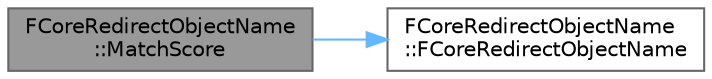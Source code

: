 digraph "FCoreRedirectObjectName::MatchScore"
{
 // INTERACTIVE_SVG=YES
 // LATEX_PDF_SIZE
  bgcolor="transparent";
  edge [fontname=Helvetica,fontsize=10,labelfontname=Helvetica,labelfontsize=10];
  node [fontname=Helvetica,fontsize=10,shape=box,height=0.2,width=0.4];
  rankdir="LR";
  Node1 [id="Node000001",label="FCoreRedirectObjectName\l::MatchScore",height=0.2,width=0.4,color="gray40", fillcolor="grey60", style="filled", fontcolor="black",tooltip="Returns integer of degree of match."];
  Node1 -> Node2 [id="edge1_Node000001_Node000002",color="steelblue1",style="solid",tooltip=" "];
  Node2 [id="Node000002",label="FCoreRedirectObjectName\l::FCoreRedirectObjectName",height=0.2,width=0.4,color="grey40", fillcolor="white", style="filled",URL="$d7/d91/structFCoreRedirectObjectName.html#aac704fab9e1202c8f4aea8cf9e5811fe",tooltip="Default to invalid names."];
}
